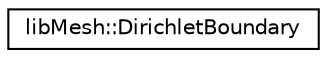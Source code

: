 digraph "类继承关系图"
{
 // INTERACTIVE_SVG=YES
  edge [fontname="Helvetica",fontsize="10",labelfontname="Helvetica",labelfontsize="10"];
  node [fontname="Helvetica",fontsize="10",shape=record];
  rankdir="LR";
  Node1 [label="libMesh::DirichletBoundary",height=0.2,width=0.4,color="black", fillcolor="white", style="filled",URL="$classlibMesh_1_1DirichletBoundary.html",tooltip="This class allows one to associate Dirichlet boundary values with a given set of mesh boundary ids an..."];
}
